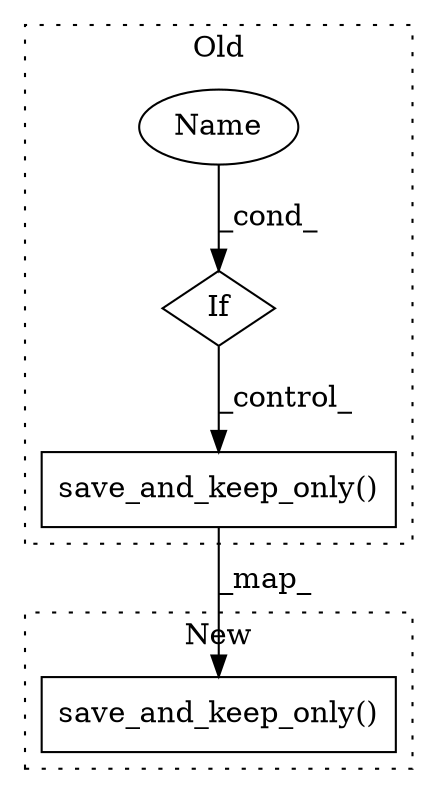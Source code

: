 digraph G {
subgraph cluster0 {
1 [label="save_and_keep_only()" a="75" s="4903" l="127" shape="box"];
3 [label="If" a="96" s="4636" l="3" shape="diamond"];
4 [label="Name" a="87" s="4639" l="17" shape="ellipse"];
label = "Old";
style="dotted";
}
subgraph cluster1 {
2 [label="save_and_keep_only()" a="75" s="4845" l="119" shape="box"];
label = "New";
style="dotted";
}
1 -> 2 [label="_map_"];
3 -> 1 [label="_control_"];
4 -> 3 [label="_cond_"];
}